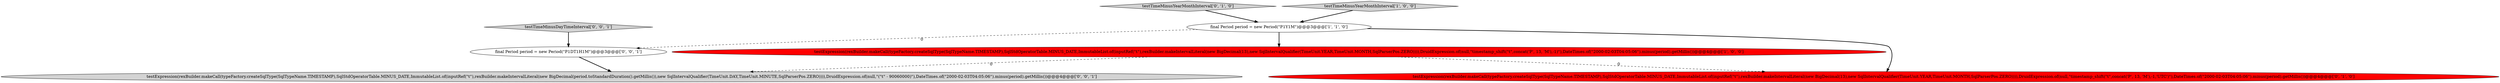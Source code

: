 digraph {
1 [style = filled, label = "final Period period = new Period(\"P1Y1M\")@@@3@@@['1', '1', '0']", fillcolor = white, shape = ellipse image = "AAA0AAABBB1BBB"];
6 [style = filled, label = "testTimeMinusDayTimeInterval['0', '0', '1']", fillcolor = lightgray, shape = diamond image = "AAA0AAABBB3BBB"];
2 [style = filled, label = "testExpression(rexBuilder.makeCall(typeFactory.createSqlType(SqlTypeName.TIMESTAMP),SqlStdOperatorTable.MINUS_DATE,ImmutableList.of(inputRef(\"t\"),rexBuilder.makeIntervalLiteral(new BigDecimal(13),new SqlIntervalQualifier(TimeUnit.YEAR,TimeUnit.MONTH,SqlParserPos.ZERO)))),DruidExpression.of(null,\"timestamp_shift(\"t\",concat('P', 13, 'M'),-1)\"),DateTimes.of(\"2000-02-03T04:05:06\").minus(period).getMillis())@@@4@@@['1', '0', '0']", fillcolor = red, shape = ellipse image = "AAA1AAABBB1BBB"];
3 [style = filled, label = "testExpression(rexBuilder.makeCall(typeFactory.createSqlType(SqlTypeName.TIMESTAMP),SqlStdOperatorTable.MINUS_DATE,ImmutableList.of(inputRef(\"t\"),rexBuilder.makeIntervalLiteral(new BigDecimal(13),new SqlIntervalQualifier(TimeUnit.YEAR,TimeUnit.MONTH,SqlParserPos.ZERO)))),DruidExpression.of(null,\"timestamp_shift(\"t\",concat('P', 13, 'M'),-1,'UTC')\"),DateTimes.of(\"2000-02-03T04:05:06\").minus(period).getMillis())@@@4@@@['0', '1', '0']", fillcolor = red, shape = ellipse image = "AAA1AAABBB2BBB"];
7 [style = filled, label = "testExpression(rexBuilder.makeCall(typeFactory.createSqlType(SqlTypeName.TIMESTAMP),SqlStdOperatorTable.MINUS_DATE,ImmutableList.of(inputRef(\"t\"),rexBuilder.makeIntervalLiteral(new BigDecimal(period.toStandardDuration().getMillis()),new SqlIntervalQualifier(TimeUnit.DAY,TimeUnit.MINUTE,SqlParserPos.ZERO)))),DruidExpression.of(null,\"(\"t\" - 90060000)\"),DateTimes.of(\"2000-02-03T04:05:06\").minus(period).getMillis())@@@4@@@['0', '0', '1']", fillcolor = lightgray, shape = ellipse image = "AAA0AAABBB3BBB"];
4 [style = filled, label = "testTimeMinusYearMonthInterval['0', '1', '0']", fillcolor = lightgray, shape = diamond image = "AAA0AAABBB2BBB"];
5 [style = filled, label = "final Period period = new Period(\"P1DT1H1M\")@@@3@@@['0', '0', '1']", fillcolor = white, shape = ellipse image = "AAA0AAABBB3BBB"];
0 [style = filled, label = "testTimeMinusYearMonthInterval['1', '0', '0']", fillcolor = lightgray, shape = diamond image = "AAA0AAABBB1BBB"];
1->3 [style = bold, label=""];
5->7 [style = bold, label=""];
6->5 [style = bold, label=""];
4->1 [style = bold, label=""];
1->2 [style = bold, label=""];
1->5 [style = dashed, label="0"];
2->3 [style = dashed, label="0"];
2->7 [style = dashed, label="0"];
0->1 [style = bold, label=""];
}

